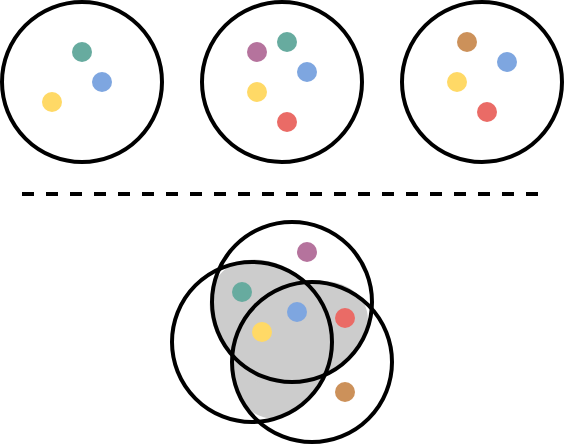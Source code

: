 <mxfile version="21.5.0" type="device">
  <diagram name="Page-1" id="01ag-G8sF0LvofnBw_4r">
    <mxGraphModel dx="520" dy="312" grid="1" gridSize="10" guides="1" tooltips="1" connect="1" arrows="1" fold="1" page="1" pageScale="1" pageWidth="850" pageHeight="1100" math="0" shadow="0">
      <root>
        <mxCell id="0" />
        <mxCell id="1" parent="0" />
        <mxCell id="_vHqCHT958gUbvMZFYxO-56" value="" style="ellipse;whiteSpace=wrap;html=1;rotation=-75;strokeColor=none;fillColor=#CCCCCC;" vertex="1" parent="1">
          <mxGeometry x="285" y="349.54" width="69.74" height="48.91" as="geometry" />
        </mxCell>
        <mxCell id="_vHqCHT958gUbvMZFYxO-55" value="" style="ellipse;whiteSpace=wrap;html=1;rotation=-25;strokeColor=none;fillColor=#CCCCCC;" vertex="1" parent="1">
          <mxGeometry x="294.82" y="341.55" width="69.74" height="48.91" as="geometry" />
        </mxCell>
        <mxCell id="_vHqCHT958gUbvMZFYxO-54" value="" style="ellipse;whiteSpace=wrap;html=1;rotation=45;strokeColor=none;fillColor=#CCCCCC;" vertex="1" parent="1">
          <mxGeometry x="279.45" y="333.89" width="72.5" height="53.5" as="geometry" />
        </mxCell>
        <mxCell id="_vHqCHT958gUbvMZFYxO-22" value="" style="ellipse;whiteSpace=wrap;html=1;aspect=fixed;fillColor=none;strokeWidth=2;" vertex="1" parent="1">
          <mxGeometry x="180" y="200" width="80" height="80" as="geometry" />
        </mxCell>
        <mxCell id="_vHqCHT958gUbvMZFYxO-23" value="" style="ellipse;whiteSpace=wrap;html=1;aspect=fixed;fillColor=none;strokeWidth=2;" vertex="1" parent="1">
          <mxGeometry x="280" y="200" width="80" height="80" as="geometry" />
        </mxCell>
        <mxCell id="_vHqCHT958gUbvMZFYxO-24" value="" style="ellipse;whiteSpace=wrap;html=1;aspect=fixed;fillColor=none;strokeWidth=2;" vertex="1" parent="1">
          <mxGeometry x="380" y="200" width="80" height="80" as="geometry" />
        </mxCell>
        <mxCell id="_vHqCHT958gUbvMZFYxO-25" value="" style="ellipse;whiteSpace=wrap;html=1;aspect=fixed;fillColor=none;strokeWidth=2;" vertex="1" parent="1">
          <mxGeometry x="265" y="330" width="80" height="80" as="geometry" />
        </mxCell>
        <mxCell id="_vHqCHT958gUbvMZFYxO-26" value="" style="ellipse;whiteSpace=wrap;html=1;aspect=fixed;fillColor=none;strokeWidth=2;" vertex="1" parent="1">
          <mxGeometry x="285" y="310" width="80" height="80" as="geometry" />
        </mxCell>
        <mxCell id="_vHqCHT958gUbvMZFYxO-27" value="" style="ellipse;whiteSpace=wrap;html=1;aspect=fixed;fillColor=none;strokeWidth=2;" vertex="1" parent="1">
          <mxGeometry x="295" y="340" width="80" height="80" as="geometry" />
        </mxCell>
        <mxCell id="_vHqCHT958gUbvMZFYxO-28" value="" style="ellipse;whiteSpace=wrap;html=1;aspect=fixed;fillColor=#67AB9F;strokeColor=none;" vertex="1" parent="1">
          <mxGeometry x="215" y="220" width="10" height="10" as="geometry" />
        </mxCell>
        <mxCell id="_vHqCHT958gUbvMZFYxO-31" value="" style="ellipse;whiteSpace=wrap;html=1;aspect=fixed;fillColor=#7EA6E0;strokeColor=none;" vertex="1" parent="1">
          <mxGeometry x="225" y="235" width="10" height="10" as="geometry" />
        </mxCell>
        <mxCell id="_vHqCHT958gUbvMZFYxO-33" value="" style="ellipse;whiteSpace=wrap;html=1;aspect=fixed;fillColor=#FFD966;strokeColor=none;" vertex="1" parent="1">
          <mxGeometry x="200" y="245" width="10" height="10" as="geometry" />
        </mxCell>
        <mxCell id="_vHqCHT958gUbvMZFYxO-34" value="" style="ellipse;whiteSpace=wrap;html=1;aspect=fixed;fillColor=#67AB9F;strokeColor=none;" vertex="1" parent="1">
          <mxGeometry x="317.5" y="215" width="10" height="10" as="geometry" />
        </mxCell>
        <mxCell id="_vHqCHT958gUbvMZFYxO-35" value="" style="ellipse;whiteSpace=wrap;html=1;aspect=fixed;fillColor=#7EA6E0;strokeColor=none;" vertex="1" parent="1">
          <mxGeometry x="327.5" y="230" width="10" height="10" as="geometry" />
        </mxCell>
        <mxCell id="_vHqCHT958gUbvMZFYxO-36" value="" style="ellipse;whiteSpace=wrap;html=1;aspect=fixed;fillColor=#EA6B66;strokeColor=none;" vertex="1" parent="1">
          <mxGeometry x="317.5" y="255" width="10" height="10" as="geometry" />
        </mxCell>
        <mxCell id="_vHqCHT958gUbvMZFYxO-37" value="" style="ellipse;whiteSpace=wrap;html=1;aspect=fixed;fillColor=#FFD966;strokeColor=none;" vertex="1" parent="1">
          <mxGeometry x="302.5" y="240" width="10" height="10" as="geometry" />
        </mxCell>
        <mxCell id="_vHqCHT958gUbvMZFYxO-38" value="" style="ellipse;whiteSpace=wrap;html=1;aspect=fixed;fillColor=#B5739D;strokeColor=none;" vertex="1" parent="1">
          <mxGeometry x="302.5" y="220" width="10" height="10" as="geometry" />
        </mxCell>
        <mxCell id="_vHqCHT958gUbvMZFYxO-41" value="" style="ellipse;whiteSpace=wrap;html=1;aspect=fixed;fillColor=#7EA6E0;strokeColor=none;" vertex="1" parent="1">
          <mxGeometry x="427.5" y="225" width="10" height="10" as="geometry" />
        </mxCell>
        <mxCell id="_vHqCHT958gUbvMZFYxO-42" value="" style="ellipse;whiteSpace=wrap;html=1;aspect=fixed;fillColor=#EA6B66;strokeColor=none;" vertex="1" parent="1">
          <mxGeometry x="417.5" y="250" width="10" height="10" as="geometry" />
        </mxCell>
        <mxCell id="_vHqCHT958gUbvMZFYxO-43" value="" style="ellipse;whiteSpace=wrap;html=1;aspect=fixed;fillColor=#FFD966;strokeColor=none;" vertex="1" parent="1">
          <mxGeometry x="402.5" y="235" width="10" height="10" as="geometry" />
        </mxCell>
        <mxCell id="_vHqCHT958gUbvMZFYxO-44" value="" style="ellipse;whiteSpace=wrap;html=1;aspect=fixed;fillColor=#7EA6E0;strokeColor=none;" vertex="1" parent="1">
          <mxGeometry x="322.5" y="350" width="10" height="10" as="geometry" />
        </mxCell>
        <mxCell id="_vHqCHT958gUbvMZFYxO-45" value="" style="ellipse;whiteSpace=wrap;html=1;aspect=fixed;fillColor=#EA6B66;strokeColor=none;" vertex="1" parent="1">
          <mxGeometry x="346.5" y="353" width="10" height="10" as="geometry" />
        </mxCell>
        <mxCell id="_vHqCHT958gUbvMZFYxO-46" value="" style="ellipse;whiteSpace=wrap;html=1;aspect=fixed;fillColor=#FFD966;strokeColor=none;" vertex="1" parent="1">
          <mxGeometry x="305" y="360" width="10" height="10" as="geometry" />
        </mxCell>
        <mxCell id="_vHqCHT958gUbvMZFYxO-48" value="" style="ellipse;whiteSpace=wrap;html=1;aspect=fixed;fillColor=#B5739D;strokeColor=none;" vertex="1" parent="1">
          <mxGeometry x="327.5" y="320" width="10" height="10" as="geometry" />
        </mxCell>
        <mxCell id="_vHqCHT958gUbvMZFYxO-49" value="" style="ellipse;whiteSpace=wrap;html=1;aspect=fixed;fillColor=#67AB9F;strokeColor=none;" vertex="1" parent="1">
          <mxGeometry x="295" y="340" width="10" height="10" as="geometry" />
        </mxCell>
        <mxCell id="_vHqCHT958gUbvMZFYxO-51" value="" style="ellipse;whiteSpace=wrap;html=1;aspect=fixed;fillColor=#CC915A;strokeColor=none;" vertex="1" parent="1">
          <mxGeometry x="407.5" y="215" width="10" height="10" as="geometry" />
        </mxCell>
        <mxCell id="_vHqCHT958gUbvMZFYxO-53" value="" style="ellipse;whiteSpace=wrap;html=1;aspect=fixed;fillColor=#CC915A;strokeColor=none;" vertex="1" parent="1">
          <mxGeometry x="346.5" y="390" width="10" height="10" as="geometry" />
        </mxCell>
        <mxCell id="_vHqCHT958gUbvMZFYxO-63" value="" style="endArrow=none;dashed=1;html=1;rounded=0;strokeWidth=2;" edge="1" parent="1">
          <mxGeometry width="50" height="50" relative="1" as="geometry">
            <mxPoint x="190" y="296" as="sourcePoint" />
            <mxPoint x="450" y="296" as="targetPoint" />
          </mxGeometry>
        </mxCell>
      </root>
    </mxGraphModel>
  </diagram>
</mxfile>
